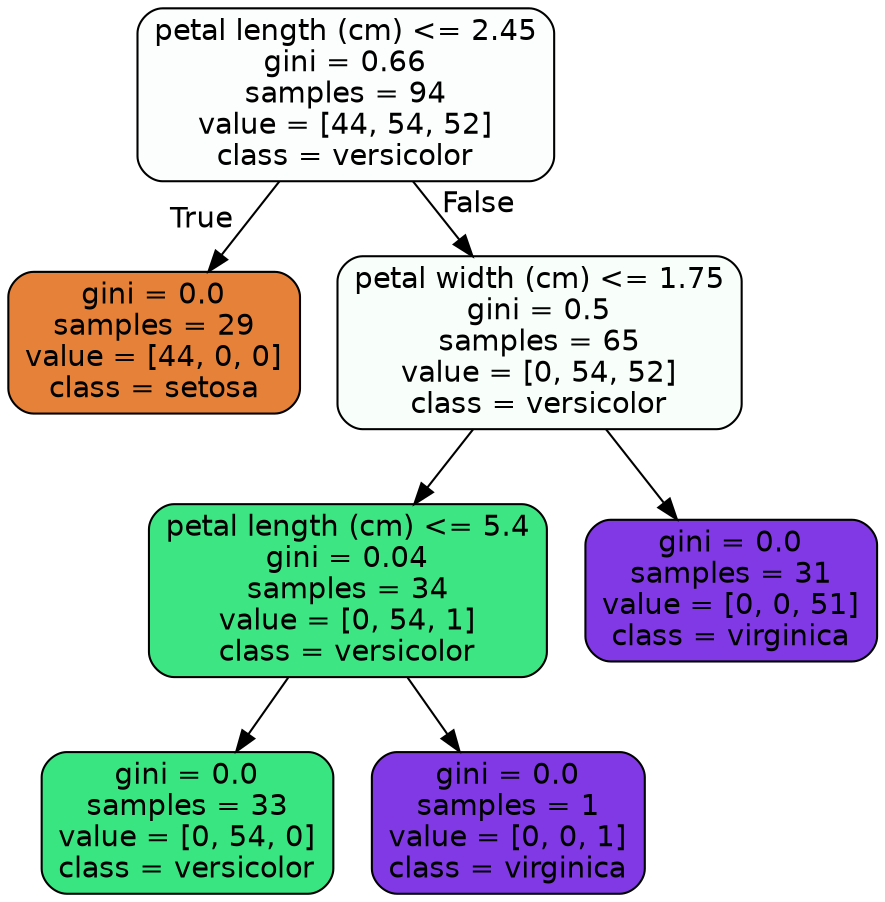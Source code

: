 digraph Tree {
node [shape=box, style="filled, rounded", color="black", fontname="helvetica"] ;
edge [fontname="helvetica"] ;
0 [label="petal length (cm) <= 2.45\ngini = 0.66\nsamples = 94\nvalue = [44, 54, 52]\nclass = versicolor", fillcolor="#fbfefc"] ;
1 [label="gini = 0.0\nsamples = 29\nvalue = [44, 0, 0]\nclass = setosa", fillcolor="#e58139"] ;
0 -> 1 [labeldistance=2.5, labelangle=45, headlabel="True"] ;
2 [label="petal width (cm) <= 1.75\ngini = 0.5\nsamples = 65\nvalue = [0, 54, 52]\nclass = versicolor", fillcolor="#f8fefa"] ;
0 -> 2 [labeldistance=2.5, labelangle=-45, headlabel="False"] ;
3 [label="petal length (cm) <= 5.4\ngini = 0.04\nsamples = 34\nvalue = [0, 54, 1]\nclass = versicolor", fillcolor="#3de583"] ;
2 -> 3 ;
4 [label="gini = 0.0\nsamples = 33\nvalue = [0, 54, 0]\nclass = versicolor", fillcolor="#39e581"] ;
3 -> 4 ;
5 [label="gini = 0.0\nsamples = 1\nvalue = [0, 0, 1]\nclass = virginica", fillcolor="#8139e5"] ;
3 -> 5 ;
6 [label="gini = 0.0\nsamples = 31\nvalue = [0, 0, 51]\nclass = virginica", fillcolor="#8139e5"] ;
2 -> 6 ;
}